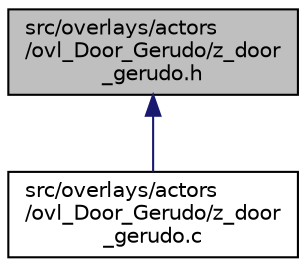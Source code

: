 digraph "src/overlays/actors/ovl_Door_Gerudo/z_door_gerudo.h"
{
 // LATEX_PDF_SIZE
  edge [fontname="Helvetica",fontsize="10",labelfontname="Helvetica",labelfontsize="10"];
  node [fontname="Helvetica",fontsize="10",shape=record];
  Node1 [label="src/overlays/actors\l/ovl_Door_Gerudo/z_door\l_gerudo.h",height=0.2,width=0.4,color="black", fillcolor="grey75", style="filled", fontcolor="black",tooltip=" "];
  Node1 -> Node2 [dir="back",color="midnightblue",fontsize="10",style="solid",fontname="Helvetica"];
  Node2 [label="src/overlays/actors\l/ovl_Door_Gerudo/z_door\l_gerudo.c",height=0.2,width=0.4,color="black", fillcolor="white", style="filled",URL="$db/d46/z__door__gerudo_8c.html",tooltip=" "];
}
